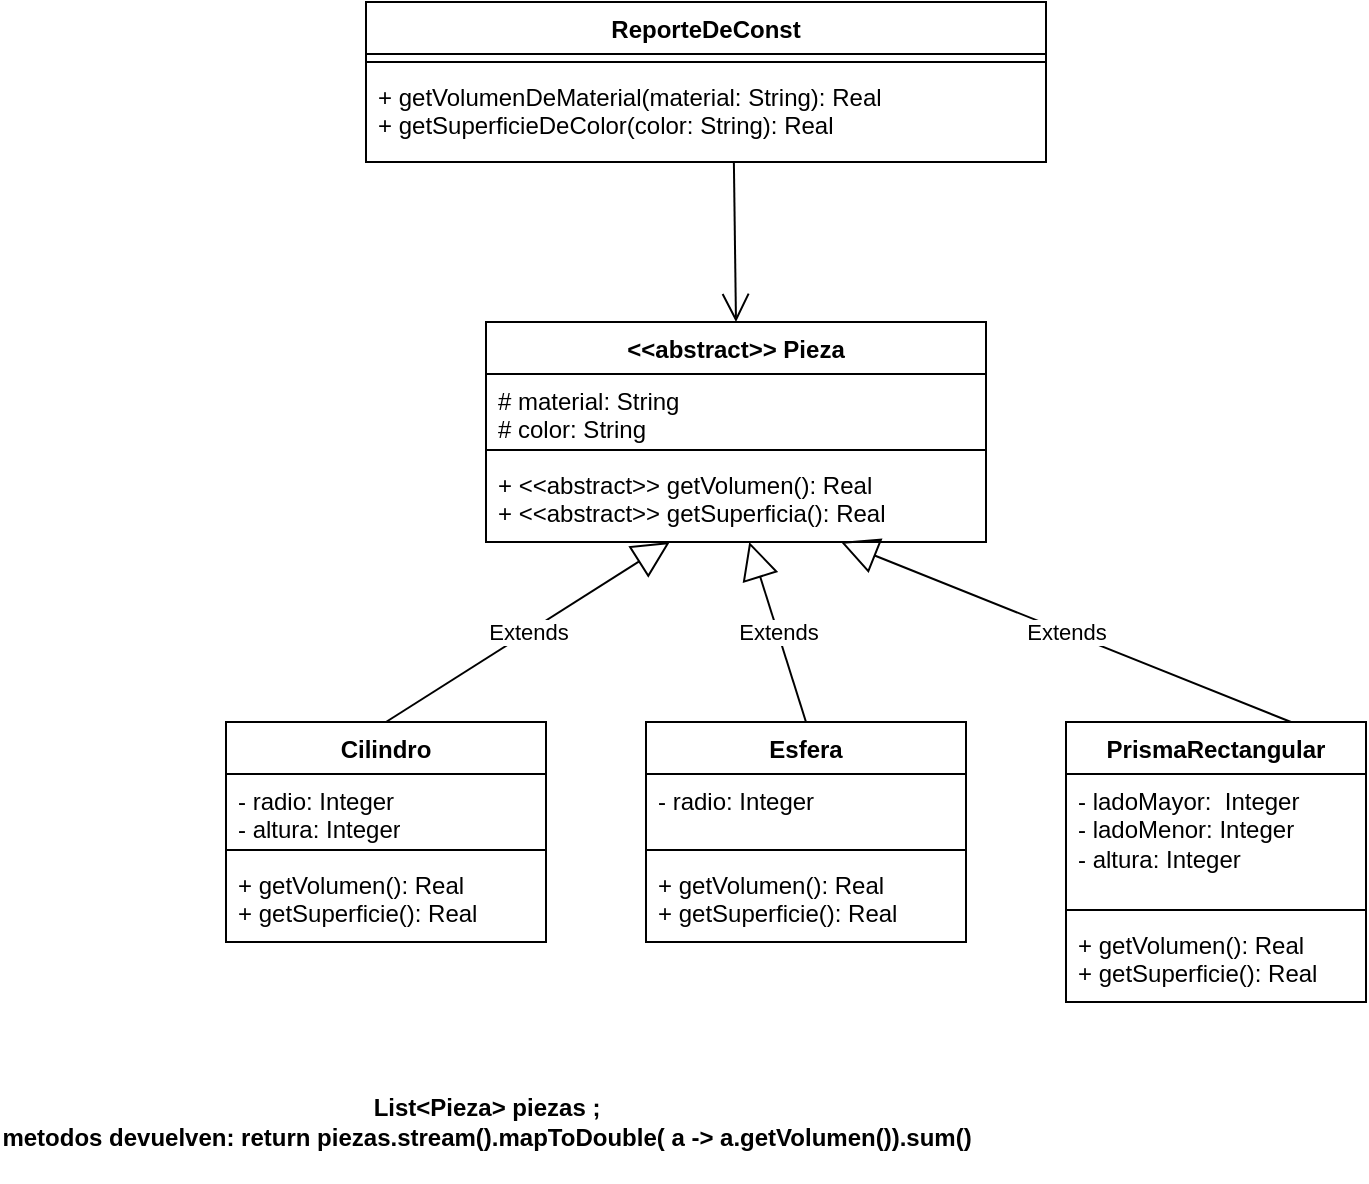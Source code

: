 <mxfile version="22.0.2" type="device">
  <diagram name="Página-1" id="V3avA1S5INN4xqcYnsvy">
    <mxGraphModel dx="1418" dy="798" grid="1" gridSize="10" guides="1" tooltips="1" connect="1" arrows="1" fold="1" page="1" pageScale="1" pageWidth="827" pageHeight="1169" math="0" shadow="0">
      <root>
        <mxCell id="0" />
        <mxCell id="1" parent="0" />
        <mxCell id="JtNASq7yWV5_6TAsXL6E-1" value="ReporteDeConst" style="swimlane;fontStyle=1;align=center;verticalAlign=top;childLayout=stackLayout;horizontal=1;startSize=26;horizontalStack=0;resizeParent=1;resizeParentMax=0;resizeLast=0;collapsible=1;marginBottom=0;whiteSpace=wrap;html=1;" vertex="1" parent="1">
          <mxGeometry x="260" y="120" width="340" height="80" as="geometry" />
        </mxCell>
        <mxCell id="JtNASq7yWV5_6TAsXL6E-3" value="" style="line;strokeWidth=1;fillColor=none;align=left;verticalAlign=middle;spacingTop=-1;spacingLeft=3;spacingRight=3;rotatable=0;labelPosition=right;points=[];portConstraint=eastwest;strokeColor=inherit;" vertex="1" parent="JtNASq7yWV5_6TAsXL6E-1">
          <mxGeometry y="26" width="340" height="8" as="geometry" />
        </mxCell>
        <mxCell id="JtNASq7yWV5_6TAsXL6E-4" value="+ getVolumenDeMaterial(material: String): Real&lt;br&gt;+ getSuperficieDeColor(color: String): Real" style="text;strokeColor=none;fillColor=none;align=left;verticalAlign=top;spacingLeft=4;spacingRight=4;overflow=hidden;rotatable=0;points=[[0,0.5],[1,0.5]];portConstraint=eastwest;whiteSpace=wrap;html=1;" vertex="1" parent="JtNASq7yWV5_6TAsXL6E-1">
          <mxGeometry y="34" width="340" height="46" as="geometry" />
        </mxCell>
        <mxCell id="JtNASq7yWV5_6TAsXL6E-9" value="Cilindro&lt;br&gt;" style="swimlane;fontStyle=1;align=center;verticalAlign=top;childLayout=stackLayout;horizontal=1;startSize=26;horizontalStack=0;resizeParent=1;resizeParentMax=0;resizeLast=0;collapsible=1;marginBottom=0;whiteSpace=wrap;html=1;" vertex="1" parent="1">
          <mxGeometry x="190" y="480" width="160" height="110" as="geometry" />
        </mxCell>
        <mxCell id="JtNASq7yWV5_6TAsXL6E-10" value="- radio: Integer&lt;br&gt;- altura: Integer" style="text;strokeColor=none;fillColor=none;align=left;verticalAlign=top;spacingLeft=4;spacingRight=4;overflow=hidden;rotatable=0;points=[[0,0.5],[1,0.5]];portConstraint=eastwest;whiteSpace=wrap;html=1;" vertex="1" parent="JtNASq7yWV5_6TAsXL6E-9">
          <mxGeometry y="26" width="160" height="34" as="geometry" />
        </mxCell>
        <mxCell id="JtNASq7yWV5_6TAsXL6E-11" value="" style="line;strokeWidth=1;fillColor=none;align=left;verticalAlign=middle;spacingTop=-1;spacingLeft=3;spacingRight=3;rotatable=0;labelPosition=right;points=[];portConstraint=eastwest;strokeColor=inherit;" vertex="1" parent="JtNASq7yWV5_6TAsXL6E-9">
          <mxGeometry y="60" width="160" height="8" as="geometry" />
        </mxCell>
        <mxCell id="JtNASq7yWV5_6TAsXL6E-12" value="+ getVolumen(): Real&lt;br&gt;+ getSuperficie(): Real" style="text;strokeColor=none;fillColor=none;align=left;verticalAlign=top;spacingLeft=4;spacingRight=4;overflow=hidden;rotatable=0;points=[[0,0.5],[1,0.5]];portConstraint=eastwest;whiteSpace=wrap;html=1;" vertex="1" parent="JtNASq7yWV5_6TAsXL6E-9">
          <mxGeometry y="68" width="160" height="42" as="geometry" />
        </mxCell>
        <mxCell id="JtNASq7yWV5_6TAsXL6E-13" value="" style="endArrow=open;endFill=1;endSize=12;html=1;rounded=0;exitX=0.541;exitY=1;exitDx=0;exitDy=0;exitPerimeter=0;entryX=0.5;entryY=0;entryDx=0;entryDy=0;" edge="1" parent="1" source="JtNASq7yWV5_6TAsXL6E-4" target="JtNASq7yWV5_6TAsXL6E-24">
          <mxGeometry width="160" relative="1" as="geometry">
            <mxPoint x="450" y="190" as="sourcePoint" />
            <mxPoint x="450.734" y="290" as="targetPoint" />
          </mxGeometry>
        </mxCell>
        <mxCell id="JtNASq7yWV5_6TAsXL6E-16" value="Esfera" style="swimlane;fontStyle=1;align=center;verticalAlign=top;childLayout=stackLayout;horizontal=1;startSize=26;horizontalStack=0;resizeParent=1;resizeParentMax=0;resizeLast=0;collapsible=1;marginBottom=0;whiteSpace=wrap;html=1;" vertex="1" parent="1">
          <mxGeometry x="400" y="480" width="160" height="110" as="geometry" />
        </mxCell>
        <mxCell id="JtNASq7yWV5_6TAsXL6E-17" value="- radio: Integer" style="text;strokeColor=none;fillColor=none;align=left;verticalAlign=top;spacingLeft=4;spacingRight=4;overflow=hidden;rotatable=0;points=[[0,0.5],[1,0.5]];portConstraint=eastwest;whiteSpace=wrap;html=1;" vertex="1" parent="JtNASq7yWV5_6TAsXL6E-16">
          <mxGeometry y="26" width="160" height="34" as="geometry" />
        </mxCell>
        <mxCell id="JtNASq7yWV5_6TAsXL6E-18" value="" style="line;strokeWidth=1;fillColor=none;align=left;verticalAlign=middle;spacingTop=-1;spacingLeft=3;spacingRight=3;rotatable=0;labelPosition=right;points=[];portConstraint=eastwest;strokeColor=inherit;" vertex="1" parent="JtNASq7yWV5_6TAsXL6E-16">
          <mxGeometry y="60" width="160" height="8" as="geometry" />
        </mxCell>
        <mxCell id="JtNASq7yWV5_6TAsXL6E-19" value="+ getVolumen(): Real&lt;br&gt;+ getSuperficie(): Real" style="text;strokeColor=none;fillColor=none;align=left;verticalAlign=top;spacingLeft=4;spacingRight=4;overflow=hidden;rotatable=0;points=[[0,0.5],[1,0.5]];portConstraint=eastwest;whiteSpace=wrap;html=1;" vertex="1" parent="JtNASq7yWV5_6TAsXL6E-16">
          <mxGeometry y="68" width="160" height="42" as="geometry" />
        </mxCell>
        <mxCell id="JtNASq7yWV5_6TAsXL6E-20" value="PrismaRectangular" style="swimlane;fontStyle=1;align=center;verticalAlign=top;childLayout=stackLayout;horizontal=1;startSize=26;horizontalStack=0;resizeParent=1;resizeParentMax=0;resizeLast=0;collapsible=1;marginBottom=0;whiteSpace=wrap;html=1;" vertex="1" parent="1">
          <mxGeometry x="610" y="480" width="150" height="140" as="geometry" />
        </mxCell>
        <mxCell id="JtNASq7yWV5_6TAsXL6E-21" value="- ladoMayor:&amp;nbsp; Integer&lt;br&gt;- ladoMenor: Integer&lt;br&gt;- altura: Integer" style="text;strokeColor=none;fillColor=none;align=left;verticalAlign=top;spacingLeft=4;spacingRight=4;overflow=hidden;rotatable=0;points=[[0,0.5],[1,0.5]];portConstraint=eastwest;whiteSpace=wrap;html=1;" vertex="1" parent="JtNASq7yWV5_6TAsXL6E-20">
          <mxGeometry y="26" width="150" height="64" as="geometry" />
        </mxCell>
        <mxCell id="JtNASq7yWV5_6TAsXL6E-22" value="" style="line;strokeWidth=1;fillColor=none;align=left;verticalAlign=middle;spacingTop=-1;spacingLeft=3;spacingRight=3;rotatable=0;labelPosition=right;points=[];portConstraint=eastwest;strokeColor=inherit;" vertex="1" parent="JtNASq7yWV5_6TAsXL6E-20">
          <mxGeometry y="90" width="150" height="8" as="geometry" />
        </mxCell>
        <mxCell id="JtNASq7yWV5_6TAsXL6E-23" value="+ getVolumen(): Real&lt;br&gt;+ getSuperficie(): Real" style="text;strokeColor=none;fillColor=none;align=left;verticalAlign=top;spacingLeft=4;spacingRight=4;overflow=hidden;rotatable=0;points=[[0,0.5],[1,0.5]];portConstraint=eastwest;whiteSpace=wrap;html=1;" vertex="1" parent="JtNASq7yWV5_6TAsXL6E-20">
          <mxGeometry y="98" width="150" height="42" as="geometry" />
        </mxCell>
        <mxCell id="JtNASq7yWV5_6TAsXL6E-24" value="&amp;lt;&amp;lt;abstract&amp;gt;&amp;gt; Pieza" style="swimlane;fontStyle=1;align=center;verticalAlign=top;childLayout=stackLayout;horizontal=1;startSize=26;horizontalStack=0;resizeParent=1;resizeParentMax=0;resizeLast=0;collapsible=1;marginBottom=0;whiteSpace=wrap;html=1;" vertex="1" parent="1">
          <mxGeometry x="320" y="280" width="250" height="110" as="geometry" />
        </mxCell>
        <mxCell id="JtNASq7yWV5_6TAsXL6E-25" value="# material: String&lt;br&gt;# color: String" style="text;strokeColor=none;fillColor=none;align=left;verticalAlign=top;spacingLeft=4;spacingRight=4;overflow=hidden;rotatable=0;points=[[0,0.5],[1,0.5]];portConstraint=eastwest;whiteSpace=wrap;html=1;" vertex="1" parent="JtNASq7yWV5_6TAsXL6E-24">
          <mxGeometry y="26" width="250" height="34" as="geometry" />
        </mxCell>
        <mxCell id="JtNASq7yWV5_6TAsXL6E-26" value="" style="line;strokeWidth=1;fillColor=none;align=left;verticalAlign=middle;spacingTop=-1;spacingLeft=3;spacingRight=3;rotatable=0;labelPosition=right;points=[];portConstraint=eastwest;strokeColor=inherit;" vertex="1" parent="JtNASq7yWV5_6TAsXL6E-24">
          <mxGeometry y="60" width="250" height="8" as="geometry" />
        </mxCell>
        <mxCell id="JtNASq7yWV5_6TAsXL6E-27" value="+ &amp;lt;&amp;lt;abstract&amp;gt;&amp;gt; getVolumen(): Real&lt;br&gt;+ &amp;lt;&amp;lt;abstract&amp;gt;&amp;gt; getSuperficia(): Real" style="text;strokeColor=none;fillColor=none;align=left;verticalAlign=top;spacingLeft=4;spacingRight=4;overflow=hidden;rotatable=0;points=[[0,0.5],[1,0.5]];portConstraint=eastwest;whiteSpace=wrap;html=1;" vertex="1" parent="JtNASq7yWV5_6TAsXL6E-24">
          <mxGeometry y="68" width="250" height="42" as="geometry" />
        </mxCell>
        <mxCell id="JtNASq7yWV5_6TAsXL6E-28" value="Extends" style="endArrow=block;endSize=16;endFill=0;html=1;rounded=0;exitX=0.5;exitY=0;exitDx=0;exitDy=0;" edge="1" parent="1" source="JtNASq7yWV5_6TAsXL6E-9" target="JtNASq7yWV5_6TAsXL6E-27">
          <mxGeometry width="160" relative="1" as="geometry">
            <mxPoint x="300" y="440" as="sourcePoint" />
            <mxPoint x="460" y="440" as="targetPoint" />
          </mxGeometry>
        </mxCell>
        <mxCell id="JtNASq7yWV5_6TAsXL6E-29" value="Extends" style="endArrow=block;endSize=16;endFill=0;html=1;rounded=0;exitX=0.5;exitY=0;exitDx=0;exitDy=0;" edge="1" parent="1" source="JtNASq7yWV5_6TAsXL6E-16" target="JtNASq7yWV5_6TAsXL6E-27">
          <mxGeometry width="160" relative="1" as="geometry">
            <mxPoint x="280" y="490" as="sourcePoint" />
            <mxPoint x="460" y="400" as="targetPoint" />
          </mxGeometry>
        </mxCell>
        <mxCell id="JtNASq7yWV5_6TAsXL6E-30" value="Extends" style="endArrow=block;endSize=16;endFill=0;html=1;rounded=0;exitX=0.75;exitY=0;exitDx=0;exitDy=0;" edge="1" parent="1" source="JtNASq7yWV5_6TAsXL6E-20" target="JtNASq7yWV5_6TAsXL6E-27">
          <mxGeometry width="160" relative="1" as="geometry">
            <mxPoint x="610" y="478" as="sourcePoint" />
            <mxPoint x="727" y="390" as="targetPoint" />
          </mxGeometry>
        </mxCell>
        <mxCell id="JtNASq7yWV5_6TAsXL6E-32" value="List&amp;lt;Pieza&amp;gt; piezas ;&lt;br&gt;metodos devuelven: return piezas.stream().mapToDouble( a -&amp;gt; a.getVolumen()).sum()" style="text;align=center;fontStyle=1;verticalAlign=middle;spacingLeft=3;spacingRight=3;strokeColor=none;rotatable=0;points=[[0,0.5],[1,0.5]];portConstraint=eastwest;html=1;" vertex="1" parent="1">
          <mxGeometry x="140" y="650" width="360" height="60" as="geometry" />
        </mxCell>
      </root>
    </mxGraphModel>
  </diagram>
</mxfile>

